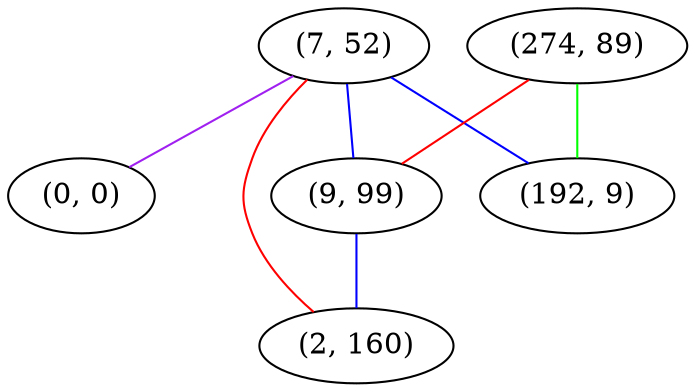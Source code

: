 graph "" {
"(7, 52)";
"(0, 0)";
"(274, 89)";
"(9, 99)";
"(2, 160)";
"(192, 9)";
"(7, 52)" -- "(192, 9)"  [color=blue, key=0, weight=3];
"(7, 52)" -- "(2, 160)"  [color=red, key=0, weight=1];
"(7, 52)" -- "(9, 99)"  [color=blue, key=0, weight=3];
"(7, 52)" -- "(0, 0)"  [color=purple, key=0, weight=4];
"(274, 89)" -- "(192, 9)"  [color=green, key=0, weight=2];
"(274, 89)" -- "(9, 99)"  [color=red, key=0, weight=1];
"(9, 99)" -- "(2, 160)"  [color=blue, key=0, weight=3];
}

